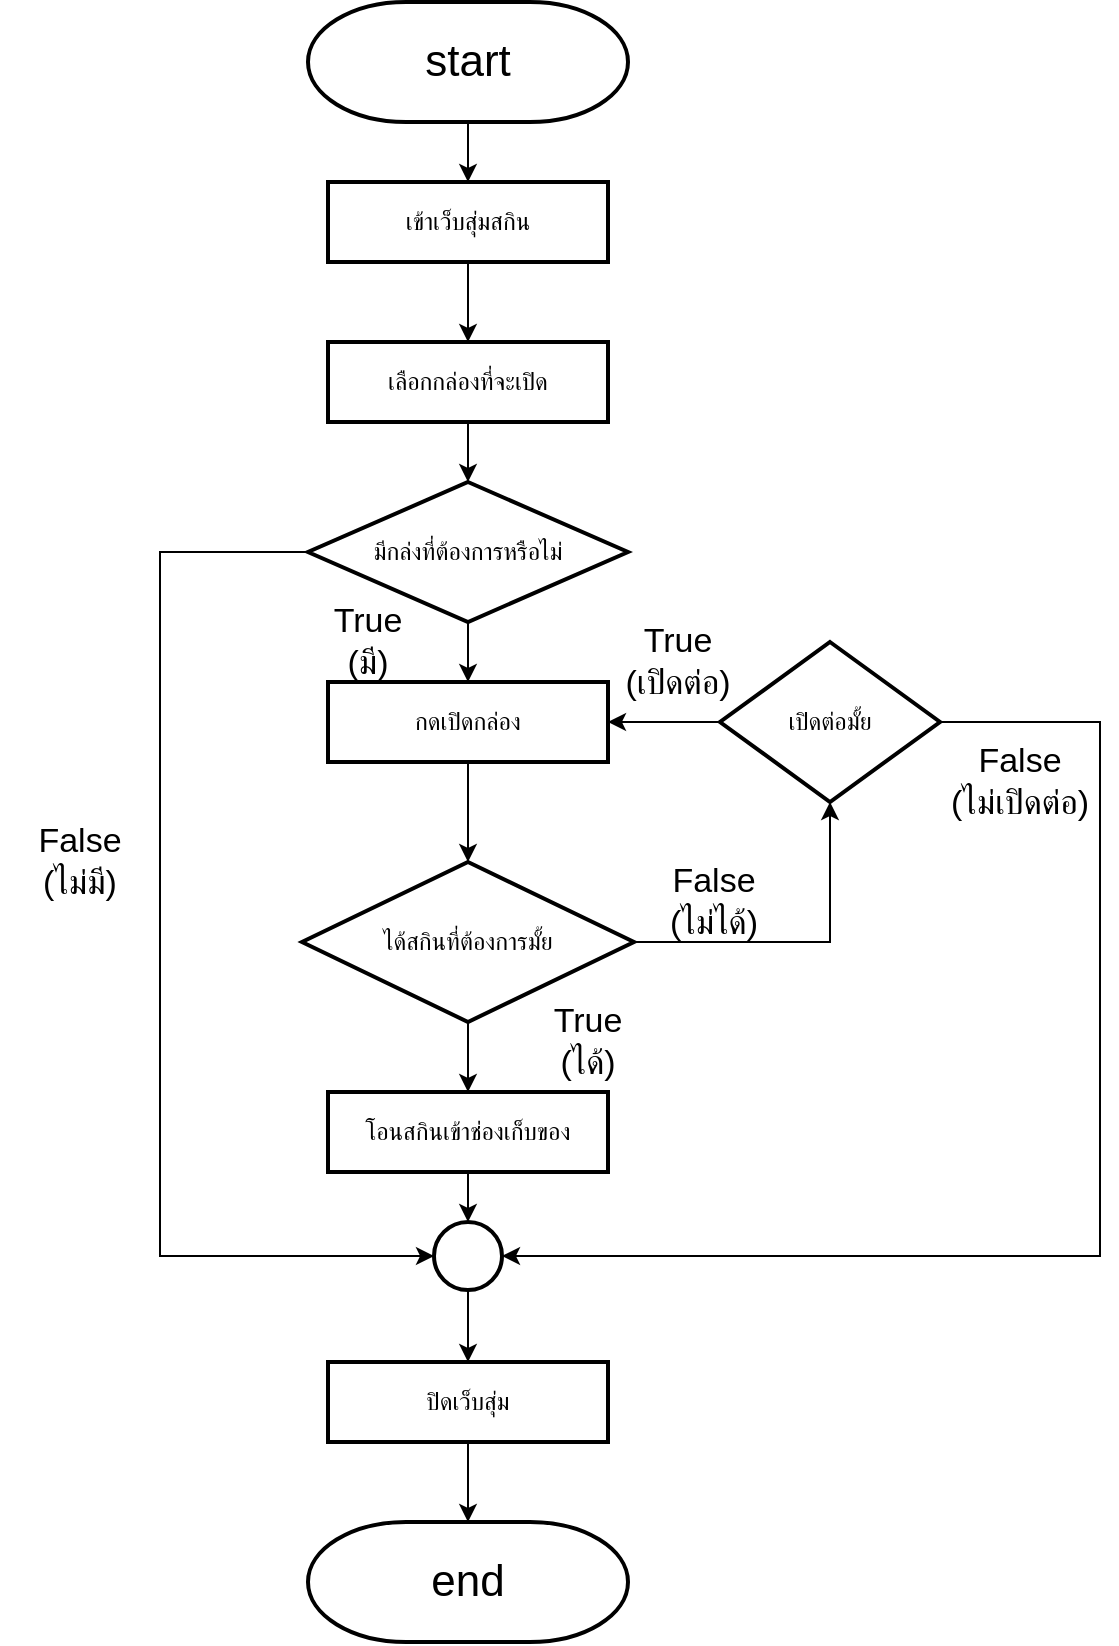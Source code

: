 <mxfile version="14.9.4" type="github">
  <diagram id="C5RBs43oDa-KdzZeNtuy" name="Page-1">
    <mxGraphModel dx="1673" dy="887" grid="1" gridSize="10" guides="1" tooltips="1" connect="1" arrows="1" fold="1" page="1" pageScale="1" pageWidth="827" pageHeight="1169" math="0" shadow="0">
      <root>
        <mxCell id="WIyWlLk6GJQsqaUBKTNV-0" />
        <mxCell id="WIyWlLk6GJQsqaUBKTNV-1" parent="WIyWlLk6GJQsqaUBKTNV-0" />
        <mxCell id="cvK-7X1HN3HpHyDsnjHT-27" value="" style="edgeStyle=orthogonalEdgeStyle;rounded=0;orthogonalLoop=1;jettySize=auto;html=1;" edge="1" parent="WIyWlLk6GJQsqaUBKTNV-1" source="cvK-7X1HN3HpHyDsnjHT-0" target="cvK-7X1HN3HpHyDsnjHT-25">
          <mxGeometry relative="1" as="geometry" />
        </mxCell>
        <mxCell id="cvK-7X1HN3HpHyDsnjHT-0" value="&lt;font style=&quot;font-size: 22px&quot;&gt;start&lt;/font&gt;" style="strokeWidth=2;html=1;shape=mxgraph.flowchart.terminator;whiteSpace=wrap;" vertex="1" parent="WIyWlLk6GJQsqaUBKTNV-1">
          <mxGeometry x="334" y="40" width="160" height="60" as="geometry" />
        </mxCell>
        <mxCell id="cvK-7X1HN3HpHyDsnjHT-2" value="&lt;font style=&quot;font-size: 22px&quot;&gt;end&lt;/font&gt;" style="strokeWidth=2;html=1;shape=mxgraph.flowchart.terminator;whiteSpace=wrap;" vertex="1" parent="WIyWlLk6GJQsqaUBKTNV-1">
          <mxGeometry x="334" y="800" width="160" height="60" as="geometry" />
        </mxCell>
        <mxCell id="cvK-7X1HN3HpHyDsnjHT-13" style="edgeStyle=orthogonalEdgeStyle;rounded=0;orthogonalLoop=1;jettySize=auto;html=1;entryX=0.5;entryY=0;entryDx=0;entryDy=0;" edge="1" parent="WIyWlLk6GJQsqaUBKTNV-1" source="cvK-7X1HN3HpHyDsnjHT-8" target="cvK-7X1HN3HpHyDsnjHT-12">
          <mxGeometry relative="1" as="geometry" />
        </mxCell>
        <mxCell id="cvK-7X1HN3HpHyDsnjHT-8" value="เลือกกล่องที่จะเปิด" style="rounded=0;whiteSpace=wrap;html=1;strokeWidth=2;" vertex="1" parent="WIyWlLk6GJQsqaUBKTNV-1">
          <mxGeometry x="344" y="210" width="140" height="40" as="geometry" />
        </mxCell>
        <mxCell id="cvK-7X1HN3HpHyDsnjHT-17" value="" style="edgeStyle=orthogonalEdgeStyle;rounded=0;orthogonalLoop=1;jettySize=auto;html=1;" edge="1" parent="WIyWlLk6GJQsqaUBKTNV-1" source="cvK-7X1HN3HpHyDsnjHT-12" target="cvK-7X1HN3HpHyDsnjHT-16">
          <mxGeometry relative="1" as="geometry" />
        </mxCell>
        <mxCell id="cvK-7X1HN3HpHyDsnjHT-40" value="" style="edgeStyle=orthogonalEdgeStyle;rounded=0;orthogonalLoop=1;jettySize=auto;html=1;entryX=0;entryY=0.5;entryDx=0;entryDy=0;" edge="1" parent="WIyWlLk6GJQsqaUBKTNV-1" source="cvK-7X1HN3HpHyDsnjHT-12" target="cvK-7X1HN3HpHyDsnjHT-35">
          <mxGeometry relative="1" as="geometry">
            <mxPoint x="360" y="670" as="targetPoint" />
            <Array as="points">
              <mxPoint x="260" y="315" />
              <mxPoint x="260" y="667" />
            </Array>
          </mxGeometry>
        </mxCell>
        <mxCell id="cvK-7X1HN3HpHyDsnjHT-12" value="มีกล่งที่ต้องการหรือไม่" style="rhombus;whiteSpace=wrap;html=1;strokeWidth=2;" vertex="1" parent="WIyWlLk6GJQsqaUBKTNV-1">
          <mxGeometry x="334" y="280" width="160" height="70" as="geometry" />
        </mxCell>
        <mxCell id="cvK-7X1HN3HpHyDsnjHT-19" value="" style="edgeStyle=orthogonalEdgeStyle;rounded=0;orthogonalLoop=1;jettySize=auto;html=1;entryX=0.5;entryY=0;entryDx=0;entryDy=0;" edge="1" parent="WIyWlLk6GJQsqaUBKTNV-1" source="cvK-7X1HN3HpHyDsnjHT-16" target="cvK-7X1HN3HpHyDsnjHT-22">
          <mxGeometry relative="1" as="geometry">
            <mxPoint x="414" y="380" as="targetPoint" />
          </mxGeometry>
        </mxCell>
        <mxCell id="cvK-7X1HN3HpHyDsnjHT-16" value="กดเปิดกล่อง" style="rounded=0;whiteSpace=wrap;html=1;strokeWidth=2;" vertex="1" parent="WIyWlLk6GJQsqaUBKTNV-1">
          <mxGeometry x="344" y="380" width="140" height="40" as="geometry" />
        </mxCell>
        <mxCell id="cvK-7X1HN3HpHyDsnjHT-28" value="" style="edgeStyle=orthogonalEdgeStyle;rounded=0;orthogonalLoop=1;jettySize=auto;html=1;" edge="1" parent="WIyWlLk6GJQsqaUBKTNV-1" source="cvK-7X1HN3HpHyDsnjHT-22" target="cvK-7X1HN3HpHyDsnjHT-24">
          <mxGeometry relative="1" as="geometry" />
        </mxCell>
        <mxCell id="cvK-7X1HN3HpHyDsnjHT-32" style="edgeStyle=orthogonalEdgeStyle;rounded=0;orthogonalLoop=1;jettySize=auto;html=1;" edge="1" parent="WIyWlLk6GJQsqaUBKTNV-1" source="cvK-7X1HN3HpHyDsnjHT-22" target="cvK-7X1HN3HpHyDsnjHT-29">
          <mxGeometry relative="1" as="geometry" />
        </mxCell>
        <mxCell id="cvK-7X1HN3HpHyDsnjHT-22" value="ได้สกินที่ต้องการมั้ย" style="rhombus;whiteSpace=wrap;html=1;strokeWidth=2;" vertex="1" parent="WIyWlLk6GJQsqaUBKTNV-1">
          <mxGeometry x="331" y="470" width="166" height="80" as="geometry" />
        </mxCell>
        <mxCell id="cvK-7X1HN3HpHyDsnjHT-37" value="" style="edgeStyle=orthogonalEdgeStyle;rounded=0;orthogonalLoop=1;jettySize=auto;html=1;" edge="1" parent="WIyWlLk6GJQsqaUBKTNV-1" source="cvK-7X1HN3HpHyDsnjHT-24" target="cvK-7X1HN3HpHyDsnjHT-35">
          <mxGeometry relative="1" as="geometry" />
        </mxCell>
        <mxCell id="cvK-7X1HN3HpHyDsnjHT-24" value="โอนสกินเข้าช่องเก็บของ" style="rounded=0;whiteSpace=wrap;html=1;strokeWidth=2;" vertex="1" parent="WIyWlLk6GJQsqaUBKTNV-1">
          <mxGeometry x="344" y="585" width="140" height="40" as="geometry" />
        </mxCell>
        <mxCell id="cvK-7X1HN3HpHyDsnjHT-26" value="" style="edgeStyle=orthogonalEdgeStyle;rounded=0;orthogonalLoop=1;jettySize=auto;html=1;" edge="1" parent="WIyWlLk6GJQsqaUBKTNV-1" source="cvK-7X1HN3HpHyDsnjHT-25" target="cvK-7X1HN3HpHyDsnjHT-8">
          <mxGeometry relative="1" as="geometry" />
        </mxCell>
        <mxCell id="cvK-7X1HN3HpHyDsnjHT-25" value="เข้าเว็บสุ่มสกิน" style="rounded=0;whiteSpace=wrap;html=1;strokeWidth=2;" vertex="1" parent="WIyWlLk6GJQsqaUBKTNV-1">
          <mxGeometry x="344" y="130" width="140" height="40" as="geometry" />
        </mxCell>
        <mxCell id="cvK-7X1HN3HpHyDsnjHT-30" value="" style="edgeStyle=orthogonalEdgeStyle;rounded=0;orthogonalLoop=1;jettySize=auto;html=1;" edge="1" parent="WIyWlLk6GJQsqaUBKTNV-1" source="cvK-7X1HN3HpHyDsnjHT-29" target="cvK-7X1HN3HpHyDsnjHT-16">
          <mxGeometry relative="1" as="geometry" />
        </mxCell>
        <mxCell id="cvK-7X1HN3HpHyDsnjHT-41" style="edgeStyle=orthogonalEdgeStyle;rounded=0;orthogonalLoop=1;jettySize=auto;html=1;entryX=1;entryY=0.5;entryDx=0;entryDy=0;" edge="1" parent="WIyWlLk6GJQsqaUBKTNV-1" source="cvK-7X1HN3HpHyDsnjHT-29" target="cvK-7X1HN3HpHyDsnjHT-35">
          <mxGeometry relative="1" as="geometry">
            <mxPoint x="660" y="660" as="targetPoint" />
            <Array as="points">
              <mxPoint x="730" y="400" />
              <mxPoint x="730" y="667" />
            </Array>
          </mxGeometry>
        </mxCell>
        <mxCell id="cvK-7X1HN3HpHyDsnjHT-29" value="เปิดต่อมั้ย" style="rhombus;whiteSpace=wrap;html=1;strokeWidth=2;" vertex="1" parent="WIyWlLk6GJQsqaUBKTNV-1">
          <mxGeometry x="540" y="360" width="110" height="80" as="geometry" />
        </mxCell>
        <mxCell id="cvK-7X1HN3HpHyDsnjHT-42" value="" style="edgeStyle=orthogonalEdgeStyle;rounded=0;orthogonalLoop=1;jettySize=auto;html=1;" edge="1" parent="WIyWlLk6GJQsqaUBKTNV-1" source="cvK-7X1HN3HpHyDsnjHT-33" target="cvK-7X1HN3HpHyDsnjHT-2">
          <mxGeometry relative="1" as="geometry" />
        </mxCell>
        <mxCell id="cvK-7X1HN3HpHyDsnjHT-33" value="ปิดเว็บสุ่ม" style="rounded=0;whiteSpace=wrap;html=1;strokeWidth=2;" vertex="1" parent="WIyWlLk6GJQsqaUBKTNV-1">
          <mxGeometry x="344" y="720" width="140" height="40" as="geometry" />
        </mxCell>
        <mxCell id="cvK-7X1HN3HpHyDsnjHT-36" value="" style="edgeStyle=orthogonalEdgeStyle;rounded=0;orthogonalLoop=1;jettySize=auto;html=1;" edge="1" parent="WIyWlLk6GJQsqaUBKTNV-1" source="cvK-7X1HN3HpHyDsnjHT-35" target="cvK-7X1HN3HpHyDsnjHT-33">
          <mxGeometry relative="1" as="geometry" />
        </mxCell>
        <mxCell id="cvK-7X1HN3HpHyDsnjHT-35" value="" style="ellipse;whiteSpace=wrap;html=1;aspect=fixed;strokeWidth=2;" vertex="1" parent="WIyWlLk6GJQsqaUBKTNV-1">
          <mxGeometry x="397" y="650" width="34" height="34" as="geometry" />
        </mxCell>
        <mxCell id="cvK-7X1HN3HpHyDsnjHT-43" value="&lt;font style=&quot;font-size: 17px&quot;&gt;True&lt;br&gt;(มี)&lt;br&gt;&lt;/font&gt;" style="text;html=1;strokeColor=none;fillColor=none;align=center;verticalAlign=middle;whiteSpace=wrap;rounded=0;" vertex="1" parent="WIyWlLk6GJQsqaUBKTNV-1">
          <mxGeometry x="344" y="350" width="40" height="20" as="geometry" />
        </mxCell>
        <mxCell id="cvK-7X1HN3HpHyDsnjHT-45" value="&lt;font style=&quot;font-size: 17px&quot;&gt;True&lt;br&gt;(ได้)&lt;br&gt;&lt;/font&gt;" style="text;html=1;strokeColor=none;fillColor=none;align=center;verticalAlign=middle;whiteSpace=wrap;rounded=0;" vertex="1" parent="WIyWlLk6GJQsqaUBKTNV-1">
          <mxGeometry x="454" y="550" width="40" height="20" as="geometry" />
        </mxCell>
        <mxCell id="cvK-7X1HN3HpHyDsnjHT-47" value="&lt;font style=&quot;font-size: 17px&quot;&gt;True&lt;br&gt;(เปิดต่อ)&lt;br&gt;&lt;/font&gt;" style="text;html=1;strokeColor=none;fillColor=none;align=center;verticalAlign=middle;whiteSpace=wrap;rounded=0;" vertex="1" parent="WIyWlLk6GJQsqaUBKTNV-1">
          <mxGeometry x="484" y="360" width="70" height="20" as="geometry" />
        </mxCell>
        <mxCell id="cvK-7X1HN3HpHyDsnjHT-48" value="&lt;font style=&quot;font-size: 17px&quot;&gt;False&lt;br&gt;(ไม่เปิดต่อ)&lt;br&gt;&lt;/font&gt;" style="text;html=1;strokeColor=none;fillColor=none;align=center;verticalAlign=middle;whiteSpace=wrap;rounded=0;" vertex="1" parent="WIyWlLk6GJQsqaUBKTNV-1">
          <mxGeometry x="650" y="420" width="80" height="20" as="geometry" />
        </mxCell>
        <mxCell id="cvK-7X1HN3HpHyDsnjHT-50" value="&lt;font style=&quot;font-size: 17px&quot;&gt;False&lt;br&gt;(ไม่มี)&lt;br&gt;&lt;/font&gt;" style="text;html=1;strokeColor=none;fillColor=none;align=center;verticalAlign=middle;whiteSpace=wrap;rounded=0;" vertex="1" parent="WIyWlLk6GJQsqaUBKTNV-1">
          <mxGeometry x="180" y="460" width="80" height="20" as="geometry" />
        </mxCell>
        <mxCell id="cvK-7X1HN3HpHyDsnjHT-51" value="&lt;font style=&quot;font-size: 17px&quot;&gt;False&lt;br&gt;(ไม่ได้)&lt;br&gt;&lt;/font&gt;" style="text;html=1;strokeColor=none;fillColor=none;align=center;verticalAlign=middle;whiteSpace=wrap;rounded=0;" vertex="1" parent="WIyWlLk6GJQsqaUBKTNV-1">
          <mxGeometry x="497" y="480" width="80" height="20" as="geometry" />
        </mxCell>
      </root>
    </mxGraphModel>
  </diagram>
</mxfile>
